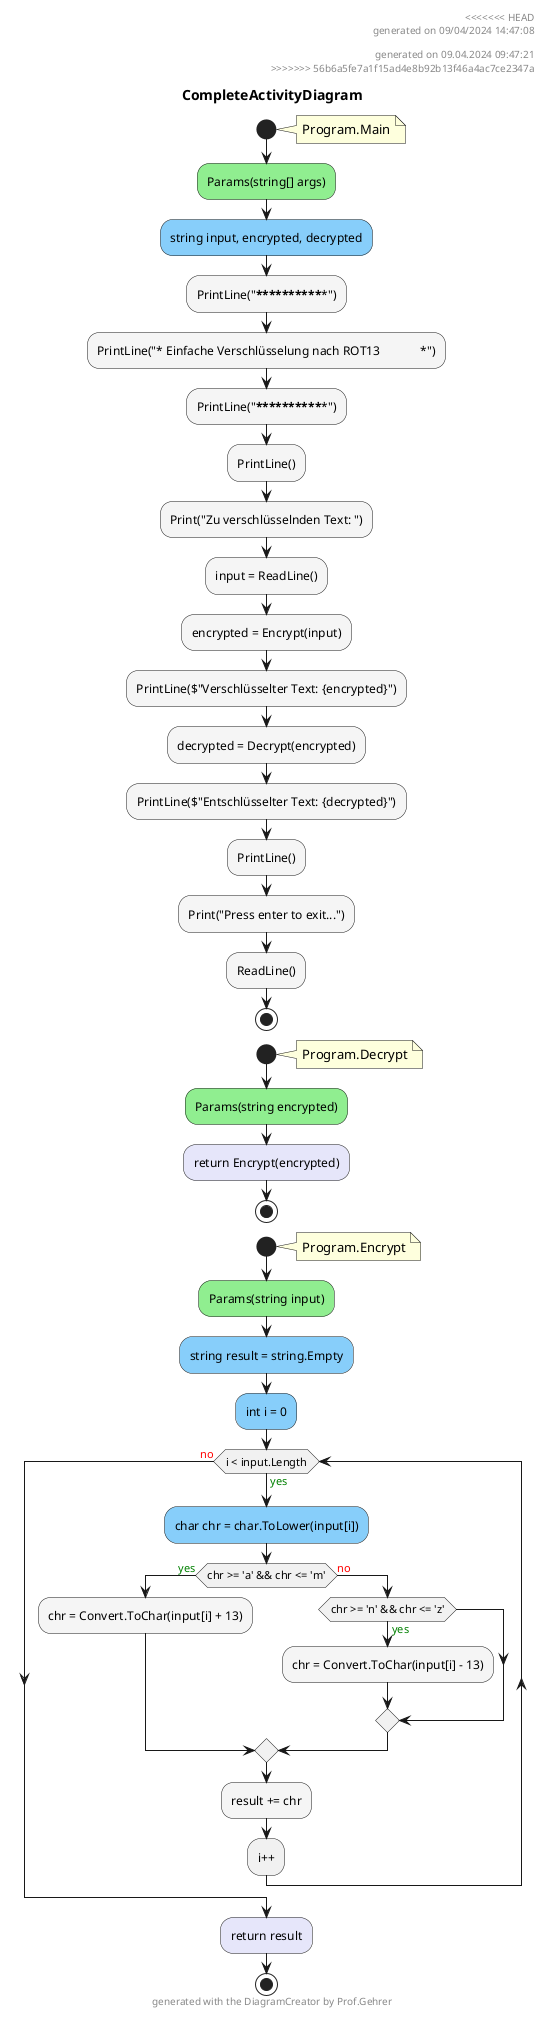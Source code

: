 @startuml CompleteActivityDiagram
header
<<<<<<< HEAD
generated on 09/04/2024 14:47:08
=======
generated on 09.04.2024 09:47:21
>>>>>>> 56b6a5fe7a1f15ad4e8b92b13f46a4ac7ce2347a
end header
title CompleteActivityDiagram
start
note right:  Program.Main
#LightGreen:Params(string[] args);
#LightSkyBlue:string input, encrypted, decrypted;
#WhiteSmoke:PrintLine("***************************************************");
#WhiteSmoke:PrintLine("* Einfache Verschlüsselung nach ROT13             *");
#WhiteSmoke:PrintLine("***************************************************");
#WhiteSmoke:PrintLine();
#WhiteSmoke:Print("Zu verschlüsselnden Text: ");
#WhiteSmoke:input = ReadLine();
#WhiteSmoke:encrypted = Encrypt(input);
#WhiteSmoke:PrintLine($"Verschlüsselter Text: {encrypted}");
#WhiteSmoke:decrypted = Decrypt(encrypted);
#WhiteSmoke:PrintLine($"Entschlüsselter Text: {decrypted}");
#WhiteSmoke:PrintLine();
#WhiteSmoke:Print("Press enter to exit...");
#WhiteSmoke:ReadLine();
stop
start
note right:  Program.Decrypt
#LightGreen:Params(string encrypted);
#Lavender:return Encrypt(encrypted);
stop
start
note right:  Program.Encrypt
#LightGreen:Params(string input);
#LightSkyBlue:string result = string.Empty;
#LightSkyBlue:int i = 0;
while (i < input.Length) is (<color:green>yes)
        #LightSkyBlue:char chr = char.ToLower(input[i]);
        if (chr >= 'a' && chr <= 'm') then (<color:green>yes)
                #WhiteSmoke:chr = Convert.ToChar(input[i] + 13);
            else (<color:red>no)
                if (chr >= 'n' && chr <= 'z') then (<color:green>yes)
                        #WhiteSmoke:chr = Convert.ToChar(input[i] - 13);
                endif
        endif
        #WhiteSmoke:result += chr;
:i++;
endwhile (<color:red>no)
#Lavender:return result;
stop
footer
generated with the DiagramCreator by Prof.Gehrer
end footer
@enduml
